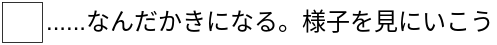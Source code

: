 <mxfile version="24.7.16">
  <diagram name="Page-1" id="jFLHDPD7xxgGK9pivNSK">
    <mxGraphModel dx="1114" dy="761" grid="0" gridSize="10" guides="1" tooltips="1" connect="0" arrows="0" fold="1" page="0" pageScale="1" pageWidth="827" pageHeight="1169" math="0" shadow="0">
      <root>
        <mxCell id="0" />
        <mxCell id="1" parent="0" />
        <mxCell id="Taj2fSa_MXeaUs_PgMxz-2" value="&lt;div&gt;......なんだかきになる。様子を見にいこう&lt;br&gt;&lt;/div&gt;" style="html=1;fillColor=none;strokeColor=default;verticalAlign=middle;resizable=0;rotatable=0;align=left;labelPosition=right;verticalLabelPosition=middle;strokeWidth=0.4;" vertex="1" parent="1">
          <mxGeometry width="20" height="20" as="geometry" />
        </mxCell>
      </root>
    </mxGraphModel>
  </diagram>
</mxfile>
